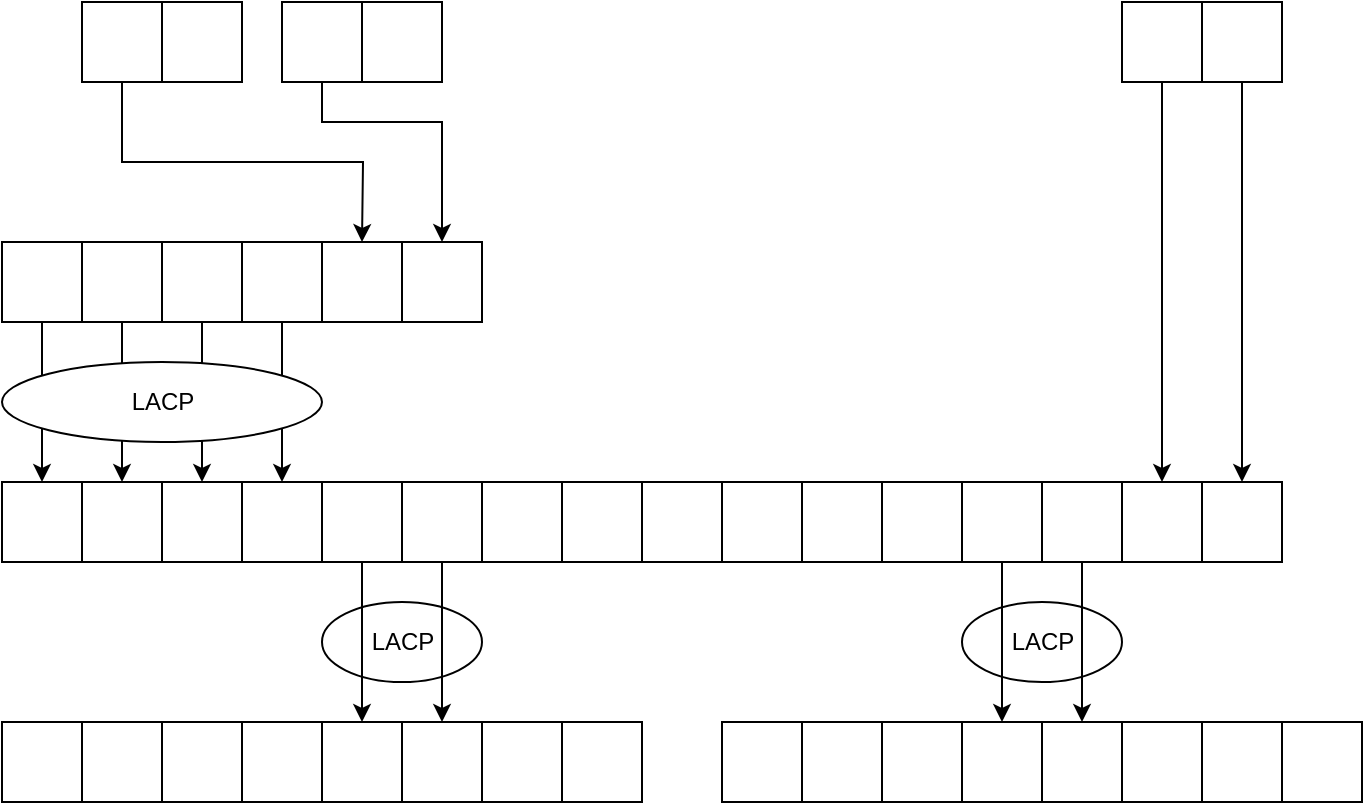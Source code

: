 <mxfile version="26.0.16">
  <diagram name="Page-1" id="UffeNxlb7dgKfzmTbBBW">
    <mxGraphModel dx="940" dy="793" grid="1" gridSize="10" guides="1" tooltips="1" connect="1" arrows="1" fold="1" page="1" pageScale="1" pageWidth="827" pageHeight="1169" math="0" shadow="0">
      <root>
        <mxCell id="0" />
        <mxCell id="1" parent="0" />
        <mxCell id="VkQyWtt6mqm7e_CVRBOZ-122" value="" style="group" vertex="1" connectable="0" parent="1">
          <mxGeometry x="200" y="580" width="80" height="40" as="geometry" />
        </mxCell>
        <mxCell id="VkQyWtt6mqm7e_CVRBOZ-120" value="" style="ellipse;whiteSpace=wrap;html=1;" vertex="1" parent="VkQyWtt6mqm7e_CVRBOZ-122">
          <mxGeometry width="80" height="40" as="geometry" />
        </mxCell>
        <mxCell id="VkQyWtt6mqm7e_CVRBOZ-121" value="LACP" style="text;html=1;align=center;verticalAlign=middle;resizable=0;points=[];autosize=1;strokeColor=none;fillColor=none;" vertex="1" parent="VkQyWtt6mqm7e_CVRBOZ-122">
          <mxGeometry x="15" y="5" width="50" height="30" as="geometry" />
        </mxCell>
        <mxCell id="VkQyWtt6mqm7e_CVRBOZ-123" value="" style="group" vertex="1" connectable="0" parent="1">
          <mxGeometry x="520" y="580" width="80" height="40" as="geometry" />
        </mxCell>
        <mxCell id="VkQyWtt6mqm7e_CVRBOZ-124" value="" style="ellipse;whiteSpace=wrap;html=1;" vertex="1" parent="VkQyWtt6mqm7e_CVRBOZ-123">
          <mxGeometry width="80" height="40" as="geometry" />
        </mxCell>
        <mxCell id="VkQyWtt6mqm7e_CVRBOZ-125" value="LACP" style="text;html=1;align=center;verticalAlign=middle;resizable=0;points=[];autosize=1;strokeColor=none;fillColor=none;" vertex="1" parent="VkQyWtt6mqm7e_CVRBOZ-123">
          <mxGeometry x="15" y="5" width="50" height="30" as="geometry" />
        </mxCell>
        <mxCell id="VkQyWtt6mqm7e_CVRBOZ-26" style="edgeStyle=orthogonalEdgeStyle;rounded=0;orthogonalLoop=1;jettySize=auto;html=1;exitX=0.5;exitY=1;exitDx=0;exitDy=0;" edge="1" parent="1" source="VkQyWtt6mqm7e_CVRBOZ-20">
          <mxGeometry relative="1" as="geometry">
            <mxPoint x="220" y="400" as="targetPoint" />
          </mxGeometry>
        </mxCell>
        <mxCell id="VkQyWtt6mqm7e_CVRBOZ-55" value="" style="group" vertex="1" connectable="0" parent="1">
          <mxGeometry x="40" y="520" width="320" height="40" as="geometry" />
        </mxCell>
        <mxCell id="VkQyWtt6mqm7e_CVRBOZ-32" value="" style="whiteSpace=wrap;html=1;aspect=fixed;flipH=0;flipV=0;container=0;" vertex="1" parent="VkQyWtt6mqm7e_CVRBOZ-55">
          <mxGeometry x="280" width="40" height="40" as="geometry" />
        </mxCell>
        <mxCell id="VkQyWtt6mqm7e_CVRBOZ-33" value="" style="whiteSpace=wrap;html=1;aspect=fixed;flipH=0;flipV=0;container=0;" vertex="1" parent="VkQyWtt6mqm7e_CVRBOZ-55">
          <mxGeometry x="240" width="40" height="40" as="geometry" />
        </mxCell>
        <mxCell id="VkQyWtt6mqm7e_CVRBOZ-34" value="" style="whiteSpace=wrap;html=1;aspect=fixed;flipH=0;flipV=0;container=0;" vertex="1" parent="VkQyWtt6mqm7e_CVRBOZ-55">
          <mxGeometry x="200" width="40" height="40" as="geometry" />
        </mxCell>
        <mxCell id="VkQyWtt6mqm7e_CVRBOZ-35" value="" style="whiteSpace=wrap;html=1;aspect=fixed;flipH=0;flipV=0;container=0;" vertex="1" parent="VkQyWtt6mqm7e_CVRBOZ-55">
          <mxGeometry x="160" width="40" height="40" as="geometry" />
        </mxCell>
        <mxCell id="VkQyWtt6mqm7e_CVRBOZ-36" value="" style="whiteSpace=wrap;html=1;aspect=fixed;flipH=0;flipV=0;container=0;" vertex="1" parent="VkQyWtt6mqm7e_CVRBOZ-55">
          <mxGeometry x="120" width="40" height="40" as="geometry" />
        </mxCell>
        <mxCell id="VkQyWtt6mqm7e_CVRBOZ-37" value="" style="whiteSpace=wrap;html=1;aspect=fixed;flipH=0;flipV=0;container=0;" vertex="1" parent="VkQyWtt6mqm7e_CVRBOZ-55">
          <mxGeometry x="80" width="40" height="40" as="geometry" />
        </mxCell>
        <mxCell id="VkQyWtt6mqm7e_CVRBOZ-38" value="" style="whiteSpace=wrap;html=1;aspect=fixed;flipH=0;flipV=0;container=0;" vertex="1" parent="VkQyWtt6mqm7e_CVRBOZ-55">
          <mxGeometry width="40" height="40" as="geometry" />
        </mxCell>
        <mxCell id="VkQyWtt6mqm7e_CVRBOZ-39" value="" style="whiteSpace=wrap;html=1;aspect=fixed;flipH=0;flipV=0;container=0;" vertex="1" parent="VkQyWtt6mqm7e_CVRBOZ-55">
          <mxGeometry x="40" width="40" height="40" as="geometry" />
        </mxCell>
        <mxCell id="VkQyWtt6mqm7e_CVRBOZ-56" value="" style="group" vertex="1" connectable="0" parent="1">
          <mxGeometry x="360" y="520" width="320" height="40" as="geometry" />
        </mxCell>
        <mxCell id="VkQyWtt6mqm7e_CVRBOZ-57" value="" style="whiteSpace=wrap;html=1;aspect=fixed;flipH=0;flipV=0;container=0;" vertex="1" parent="VkQyWtt6mqm7e_CVRBOZ-56">
          <mxGeometry x="280" width="40" height="40" as="geometry" />
        </mxCell>
        <mxCell id="VkQyWtt6mqm7e_CVRBOZ-58" value="" style="whiteSpace=wrap;html=1;aspect=fixed;flipH=0;flipV=0;container=0;" vertex="1" parent="VkQyWtt6mqm7e_CVRBOZ-56">
          <mxGeometry x="240" width="40" height="40" as="geometry" />
        </mxCell>
        <mxCell id="VkQyWtt6mqm7e_CVRBOZ-59" value="" style="whiteSpace=wrap;html=1;aspect=fixed;flipH=0;flipV=0;container=0;" vertex="1" parent="VkQyWtt6mqm7e_CVRBOZ-56">
          <mxGeometry x="200" width="40" height="40" as="geometry" />
        </mxCell>
        <mxCell id="VkQyWtt6mqm7e_CVRBOZ-60" value="" style="whiteSpace=wrap;html=1;aspect=fixed;flipH=0;flipV=0;container=0;" vertex="1" parent="VkQyWtt6mqm7e_CVRBOZ-56">
          <mxGeometry x="160" width="40" height="40" as="geometry" />
        </mxCell>
        <mxCell id="VkQyWtt6mqm7e_CVRBOZ-61" value="" style="whiteSpace=wrap;html=1;aspect=fixed;flipH=0;flipV=0;container=0;" vertex="1" parent="VkQyWtt6mqm7e_CVRBOZ-56">
          <mxGeometry x="120" width="40" height="40" as="geometry" />
        </mxCell>
        <mxCell id="VkQyWtt6mqm7e_CVRBOZ-62" value="" style="whiteSpace=wrap;html=1;aspect=fixed;flipH=0;flipV=0;container=0;" vertex="1" parent="VkQyWtt6mqm7e_CVRBOZ-56">
          <mxGeometry x="80" width="40" height="40" as="geometry" />
        </mxCell>
        <mxCell id="VkQyWtt6mqm7e_CVRBOZ-63" value="" style="whiteSpace=wrap;html=1;aspect=fixed;flipH=0;flipV=0;container=0;" vertex="1" parent="VkQyWtt6mqm7e_CVRBOZ-56">
          <mxGeometry width="40" height="40" as="geometry" />
        </mxCell>
        <mxCell id="VkQyWtt6mqm7e_CVRBOZ-64" value="" style="whiteSpace=wrap;html=1;aspect=fixed;flipH=0;flipV=0;container=0;" vertex="1" parent="VkQyWtt6mqm7e_CVRBOZ-56">
          <mxGeometry x="40" width="40" height="40" as="geometry" />
        </mxCell>
        <mxCell id="VkQyWtt6mqm7e_CVRBOZ-72" value="" style="group" vertex="1" connectable="0" parent="1">
          <mxGeometry x="40" y="400" width="240" height="40" as="geometry" />
        </mxCell>
        <mxCell id="VkQyWtt6mqm7e_CVRBOZ-66" value="" style="whiteSpace=wrap;html=1;aspect=fixed;flipH=0;flipV=0;container=0;" vertex="1" parent="VkQyWtt6mqm7e_CVRBOZ-72">
          <mxGeometry x="200" width="40" height="40" as="geometry" />
        </mxCell>
        <mxCell id="VkQyWtt6mqm7e_CVRBOZ-67" value="" style="whiteSpace=wrap;html=1;aspect=fixed;flipH=0;flipV=0;container=0;" vertex="1" parent="VkQyWtt6mqm7e_CVRBOZ-72">
          <mxGeometry x="160" width="40" height="40" as="geometry" />
        </mxCell>
        <mxCell id="VkQyWtt6mqm7e_CVRBOZ-68" value="" style="whiteSpace=wrap;html=1;aspect=fixed;flipH=0;flipV=0;container=0;" vertex="1" parent="VkQyWtt6mqm7e_CVRBOZ-72">
          <mxGeometry x="120" width="40" height="40" as="geometry" />
        </mxCell>
        <mxCell id="VkQyWtt6mqm7e_CVRBOZ-69" value="" style="whiteSpace=wrap;html=1;aspect=fixed;flipH=0;flipV=0;container=0;" vertex="1" parent="VkQyWtt6mqm7e_CVRBOZ-72">
          <mxGeometry x="80" width="40" height="40" as="geometry" />
        </mxCell>
        <mxCell id="VkQyWtt6mqm7e_CVRBOZ-70" value="" style="whiteSpace=wrap;html=1;aspect=fixed;flipH=0;flipV=0;container=0;" vertex="1" parent="VkQyWtt6mqm7e_CVRBOZ-72">
          <mxGeometry width="40" height="40" as="geometry" />
        </mxCell>
        <mxCell id="VkQyWtt6mqm7e_CVRBOZ-71" value="" style="whiteSpace=wrap;html=1;aspect=fixed;flipH=0;flipV=0;container=0;" vertex="1" parent="VkQyWtt6mqm7e_CVRBOZ-72">
          <mxGeometry x="40" width="40" height="40" as="geometry" />
        </mxCell>
        <mxCell id="VkQyWtt6mqm7e_CVRBOZ-78" value="" style="group" vertex="1" connectable="0" parent="1">
          <mxGeometry x="80" y="280" width="80" height="40" as="geometry" />
        </mxCell>
        <mxCell id="VkQyWtt6mqm7e_CVRBOZ-19" value="" style="whiteSpace=wrap;html=1;aspect=fixed;flipH=1;flipV=1;" vertex="1" parent="VkQyWtt6mqm7e_CVRBOZ-78">
          <mxGeometry x="40" width="40" height="40" as="geometry" />
        </mxCell>
        <mxCell id="VkQyWtt6mqm7e_CVRBOZ-20" value="" style="whiteSpace=wrap;html=1;aspect=fixed;flipH=1;flipV=1;" vertex="1" parent="VkQyWtt6mqm7e_CVRBOZ-78">
          <mxGeometry width="40" height="40" as="geometry" />
        </mxCell>
        <mxCell id="VkQyWtt6mqm7e_CVRBOZ-79" value="" style="group" vertex="1" connectable="0" parent="1">
          <mxGeometry x="180" y="280" width="80" height="40" as="geometry" />
        </mxCell>
        <mxCell id="VkQyWtt6mqm7e_CVRBOZ-80" value="" style="whiteSpace=wrap;html=1;aspect=fixed;flipH=1;flipV=1;" vertex="1" parent="VkQyWtt6mqm7e_CVRBOZ-79">
          <mxGeometry x="40" width="40" height="40" as="geometry" />
        </mxCell>
        <mxCell id="VkQyWtt6mqm7e_CVRBOZ-81" value="" style="whiteSpace=wrap;html=1;aspect=fixed;flipH=1;flipV=1;" vertex="1" parent="VkQyWtt6mqm7e_CVRBOZ-79">
          <mxGeometry width="40" height="40" as="geometry" />
        </mxCell>
        <mxCell id="VkQyWtt6mqm7e_CVRBOZ-82" style="edgeStyle=orthogonalEdgeStyle;rounded=0;orthogonalLoop=1;jettySize=auto;html=1;exitX=0.5;exitY=1;exitDx=0;exitDy=0;entryX=0.5;entryY=0;entryDx=0;entryDy=0;" edge="1" parent="1" source="VkQyWtt6mqm7e_CVRBOZ-81" target="VkQyWtt6mqm7e_CVRBOZ-66">
          <mxGeometry relative="1" as="geometry">
            <Array as="points">
              <mxPoint x="200" y="340" />
              <mxPoint x="260" y="340" />
            </Array>
          </mxGeometry>
        </mxCell>
        <mxCell id="VkQyWtt6mqm7e_CVRBOZ-83" style="edgeStyle=orthogonalEdgeStyle;rounded=0;orthogonalLoop=1;jettySize=auto;html=1;exitX=0.5;exitY=1;exitDx=0;exitDy=0;entryX=0.5;entryY=0;entryDx=0;entryDy=0;" edge="1" parent="1" source="VkQyWtt6mqm7e_CVRBOZ-70" target="VkQyWtt6mqm7e_CVRBOZ-38">
          <mxGeometry relative="1" as="geometry" />
        </mxCell>
        <mxCell id="VkQyWtt6mqm7e_CVRBOZ-84" style="edgeStyle=orthogonalEdgeStyle;rounded=0;orthogonalLoop=1;jettySize=auto;html=1;exitX=0.5;exitY=1;exitDx=0;exitDy=0;entryX=0.5;entryY=0;entryDx=0;entryDy=0;" edge="1" parent="1" source="VkQyWtt6mqm7e_CVRBOZ-71" target="VkQyWtt6mqm7e_CVRBOZ-39">
          <mxGeometry relative="1" as="geometry" />
        </mxCell>
        <mxCell id="VkQyWtt6mqm7e_CVRBOZ-85" style="edgeStyle=orthogonalEdgeStyle;rounded=0;orthogonalLoop=1;jettySize=auto;html=1;exitX=0.5;exitY=1;exitDx=0;exitDy=0;entryX=0.5;entryY=0;entryDx=0;entryDy=0;" edge="1" parent="1" source="VkQyWtt6mqm7e_CVRBOZ-69" target="VkQyWtt6mqm7e_CVRBOZ-37">
          <mxGeometry relative="1" as="geometry" />
        </mxCell>
        <mxCell id="VkQyWtt6mqm7e_CVRBOZ-86" style="edgeStyle=orthogonalEdgeStyle;rounded=0;orthogonalLoop=1;jettySize=auto;html=1;exitX=0.5;exitY=1;exitDx=0;exitDy=0;entryX=0.5;entryY=0;entryDx=0;entryDy=0;" edge="1" parent="1" source="VkQyWtt6mqm7e_CVRBOZ-68" target="VkQyWtt6mqm7e_CVRBOZ-36">
          <mxGeometry relative="1" as="geometry" />
        </mxCell>
        <mxCell id="VkQyWtt6mqm7e_CVRBOZ-87" value="" style="group" vertex="1" connectable="0" parent="1">
          <mxGeometry x="600" y="280" width="80" height="40" as="geometry" />
        </mxCell>
        <mxCell id="VkQyWtt6mqm7e_CVRBOZ-88" value="" style="whiteSpace=wrap;html=1;aspect=fixed;flipH=1;flipV=1;" vertex="1" parent="VkQyWtt6mqm7e_CVRBOZ-87">
          <mxGeometry x="40" width="40" height="40" as="geometry" />
        </mxCell>
        <mxCell id="VkQyWtt6mqm7e_CVRBOZ-89" value="" style="whiteSpace=wrap;html=1;aspect=fixed;flipH=1;flipV=1;" vertex="1" parent="VkQyWtt6mqm7e_CVRBOZ-87">
          <mxGeometry width="40" height="40" as="geometry" />
        </mxCell>
        <mxCell id="VkQyWtt6mqm7e_CVRBOZ-90" style="edgeStyle=orthogonalEdgeStyle;rounded=0;orthogonalLoop=1;jettySize=auto;html=1;exitX=0.5;exitY=1;exitDx=0;exitDy=0;entryX=0.5;entryY=0;entryDx=0;entryDy=0;" edge="1" parent="1" source="VkQyWtt6mqm7e_CVRBOZ-88" target="VkQyWtt6mqm7e_CVRBOZ-57">
          <mxGeometry relative="1" as="geometry" />
        </mxCell>
        <mxCell id="VkQyWtt6mqm7e_CVRBOZ-91" style="edgeStyle=orthogonalEdgeStyle;rounded=0;orthogonalLoop=1;jettySize=auto;html=1;exitX=0.5;exitY=1;exitDx=0;exitDy=0;entryX=0.5;entryY=0;entryDx=0;entryDy=0;" edge="1" parent="1" source="VkQyWtt6mqm7e_CVRBOZ-89" target="VkQyWtt6mqm7e_CVRBOZ-58">
          <mxGeometry relative="1" as="geometry" />
        </mxCell>
        <mxCell id="VkQyWtt6mqm7e_CVRBOZ-95" value="" style="group" vertex="1" connectable="0" parent="1">
          <mxGeometry x="40" y="640" width="320" height="40" as="geometry" />
        </mxCell>
        <mxCell id="VkQyWtt6mqm7e_CVRBOZ-96" value="" style="whiteSpace=wrap;html=1;aspect=fixed;flipH=0;flipV=0;container=0;" vertex="1" parent="VkQyWtt6mqm7e_CVRBOZ-95">
          <mxGeometry x="280" width="40" height="40" as="geometry" />
        </mxCell>
        <mxCell id="VkQyWtt6mqm7e_CVRBOZ-97" value="" style="whiteSpace=wrap;html=1;aspect=fixed;flipH=0;flipV=0;container=0;" vertex="1" parent="VkQyWtt6mqm7e_CVRBOZ-95">
          <mxGeometry x="240" width="40" height="40" as="geometry" />
        </mxCell>
        <mxCell id="VkQyWtt6mqm7e_CVRBOZ-98" value="" style="whiteSpace=wrap;html=1;aspect=fixed;flipH=0;flipV=0;container=0;" vertex="1" parent="VkQyWtt6mqm7e_CVRBOZ-95">
          <mxGeometry x="200" width="40" height="40" as="geometry" />
        </mxCell>
        <mxCell id="VkQyWtt6mqm7e_CVRBOZ-99" value="" style="whiteSpace=wrap;html=1;aspect=fixed;flipH=0;flipV=0;container=0;" vertex="1" parent="VkQyWtt6mqm7e_CVRBOZ-95">
          <mxGeometry x="160" width="40" height="40" as="geometry" />
        </mxCell>
        <mxCell id="VkQyWtt6mqm7e_CVRBOZ-100" value="" style="whiteSpace=wrap;html=1;aspect=fixed;flipH=0;flipV=0;container=0;" vertex="1" parent="VkQyWtt6mqm7e_CVRBOZ-95">
          <mxGeometry x="120" width="40" height="40" as="geometry" />
        </mxCell>
        <mxCell id="VkQyWtt6mqm7e_CVRBOZ-101" value="" style="whiteSpace=wrap;html=1;aspect=fixed;flipH=0;flipV=0;container=0;" vertex="1" parent="VkQyWtt6mqm7e_CVRBOZ-95">
          <mxGeometry x="80" width="40" height="40" as="geometry" />
        </mxCell>
        <mxCell id="VkQyWtt6mqm7e_CVRBOZ-102" value="" style="whiteSpace=wrap;html=1;aspect=fixed;flipH=0;flipV=0;container=0;" vertex="1" parent="VkQyWtt6mqm7e_CVRBOZ-95">
          <mxGeometry width="40" height="40" as="geometry" />
        </mxCell>
        <mxCell id="VkQyWtt6mqm7e_CVRBOZ-103" value="" style="whiteSpace=wrap;html=1;aspect=fixed;flipH=0;flipV=0;container=0;" vertex="1" parent="VkQyWtt6mqm7e_CVRBOZ-95">
          <mxGeometry x="40" width="40" height="40" as="geometry" />
        </mxCell>
        <mxCell id="VkQyWtt6mqm7e_CVRBOZ-104" value="" style="group" vertex="1" connectable="0" parent="1">
          <mxGeometry x="400" y="640" width="320" height="40" as="geometry" />
        </mxCell>
        <mxCell id="VkQyWtt6mqm7e_CVRBOZ-105" value="" style="whiteSpace=wrap;html=1;aspect=fixed;flipH=0;flipV=0;container=0;" vertex="1" parent="VkQyWtt6mqm7e_CVRBOZ-104">
          <mxGeometry x="280" width="40" height="40" as="geometry" />
        </mxCell>
        <mxCell id="VkQyWtt6mqm7e_CVRBOZ-106" value="" style="whiteSpace=wrap;html=1;aspect=fixed;flipH=0;flipV=0;container=0;" vertex="1" parent="VkQyWtt6mqm7e_CVRBOZ-104">
          <mxGeometry x="240" width="40" height="40" as="geometry" />
        </mxCell>
        <mxCell id="VkQyWtt6mqm7e_CVRBOZ-107" value="" style="whiteSpace=wrap;html=1;aspect=fixed;flipH=0;flipV=0;container=0;" vertex="1" parent="VkQyWtt6mqm7e_CVRBOZ-104">
          <mxGeometry x="200" width="40" height="40" as="geometry" />
        </mxCell>
        <mxCell id="VkQyWtt6mqm7e_CVRBOZ-108" value="" style="whiteSpace=wrap;html=1;aspect=fixed;flipH=0;flipV=0;container=0;" vertex="1" parent="VkQyWtt6mqm7e_CVRBOZ-104">
          <mxGeometry x="160" width="40" height="40" as="geometry" />
        </mxCell>
        <mxCell id="VkQyWtt6mqm7e_CVRBOZ-109" value="" style="whiteSpace=wrap;html=1;aspect=fixed;flipH=0;flipV=0;container=0;" vertex="1" parent="VkQyWtt6mqm7e_CVRBOZ-104">
          <mxGeometry x="120" width="40" height="40" as="geometry" />
        </mxCell>
        <mxCell id="VkQyWtt6mqm7e_CVRBOZ-110" value="" style="whiteSpace=wrap;html=1;aspect=fixed;flipH=0;flipV=0;container=0;" vertex="1" parent="VkQyWtt6mqm7e_CVRBOZ-104">
          <mxGeometry x="80" width="40" height="40" as="geometry" />
        </mxCell>
        <mxCell id="VkQyWtt6mqm7e_CVRBOZ-111" value="" style="whiteSpace=wrap;html=1;aspect=fixed;flipH=0;flipV=0;container=0;" vertex="1" parent="VkQyWtt6mqm7e_CVRBOZ-104">
          <mxGeometry width="40" height="40" as="geometry" />
        </mxCell>
        <mxCell id="VkQyWtt6mqm7e_CVRBOZ-112" value="" style="whiteSpace=wrap;html=1;aspect=fixed;flipH=0;flipV=0;container=0;" vertex="1" parent="VkQyWtt6mqm7e_CVRBOZ-104">
          <mxGeometry x="40" width="40" height="40" as="geometry" />
        </mxCell>
        <mxCell id="VkQyWtt6mqm7e_CVRBOZ-113" style="edgeStyle=orthogonalEdgeStyle;rounded=0;orthogonalLoop=1;jettySize=auto;html=1;exitX=0.5;exitY=1;exitDx=0;exitDy=0;entryX=0.5;entryY=0;entryDx=0;entryDy=0;" edge="1" parent="1" source="VkQyWtt6mqm7e_CVRBOZ-35" target="VkQyWtt6mqm7e_CVRBOZ-99">
          <mxGeometry relative="1" as="geometry" />
        </mxCell>
        <mxCell id="VkQyWtt6mqm7e_CVRBOZ-114" style="edgeStyle=orthogonalEdgeStyle;rounded=0;orthogonalLoop=1;jettySize=auto;html=1;exitX=0.5;exitY=1;exitDx=0;exitDy=0;entryX=0.5;entryY=0;entryDx=0;entryDy=0;" edge="1" parent="1" source="VkQyWtt6mqm7e_CVRBOZ-34" target="VkQyWtt6mqm7e_CVRBOZ-98">
          <mxGeometry relative="1" as="geometry" />
        </mxCell>
        <mxCell id="VkQyWtt6mqm7e_CVRBOZ-117" style="edgeStyle=orthogonalEdgeStyle;rounded=0;orthogonalLoop=1;jettySize=auto;html=1;exitX=0.5;exitY=1;exitDx=0;exitDy=0;entryX=0.5;entryY=0;entryDx=0;entryDy=0;" edge="1" parent="1" source="VkQyWtt6mqm7e_CVRBOZ-60" target="VkQyWtt6mqm7e_CVRBOZ-109">
          <mxGeometry relative="1" as="geometry" />
        </mxCell>
        <mxCell id="VkQyWtt6mqm7e_CVRBOZ-115" style="edgeStyle=orthogonalEdgeStyle;rounded=0;orthogonalLoop=1;jettySize=auto;html=1;exitX=0.5;exitY=1;exitDx=0;exitDy=0;entryX=0.5;entryY=0;entryDx=0;entryDy=0;" edge="1" parent="1" source="VkQyWtt6mqm7e_CVRBOZ-59" target="VkQyWtt6mqm7e_CVRBOZ-108">
          <mxGeometry relative="1" as="geometry">
            <mxPoint x="580" y="630" as="targetPoint" />
          </mxGeometry>
        </mxCell>
        <mxCell id="VkQyWtt6mqm7e_CVRBOZ-118" value="" style="group" vertex="1" connectable="0" parent="1">
          <mxGeometry x="40" y="460" width="160" height="40" as="geometry" />
        </mxCell>
        <mxCell id="VkQyWtt6mqm7e_CVRBOZ-92" value="" style="ellipse;whiteSpace=wrap;html=1;" vertex="1" parent="VkQyWtt6mqm7e_CVRBOZ-118">
          <mxGeometry width="160" height="40" as="geometry" />
        </mxCell>
        <mxCell id="VkQyWtt6mqm7e_CVRBOZ-94" value="LACP" style="text;html=1;align=center;verticalAlign=middle;resizable=0;points=[];autosize=1;strokeColor=none;fillColor=none;" vertex="1" parent="VkQyWtt6mqm7e_CVRBOZ-118">
          <mxGeometry x="55" y="5" width="50" height="30" as="geometry" />
        </mxCell>
      </root>
    </mxGraphModel>
  </diagram>
</mxfile>
